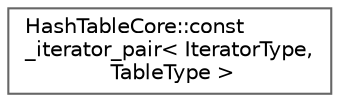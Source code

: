 digraph "Graphical Class Hierarchy"
{
 // LATEX_PDF_SIZE
  bgcolor="transparent";
  edge [fontname=Helvetica,fontsize=10,labelfontname=Helvetica,labelfontsize=10];
  node [fontname=Helvetica,fontsize=10,shape=box,height=0.2,width=0.4];
  rankdir="LR";
  Node0 [id="Node000000",label="HashTableCore::const\l_iterator_pair\< IteratorType,\l TableType \>",height=0.2,width=0.4,color="grey40", fillcolor="white", style="filled",URL="$classFoam_1_1HashTableCore_1_1const__iterator__pair.html",tooltip=" "];
}
